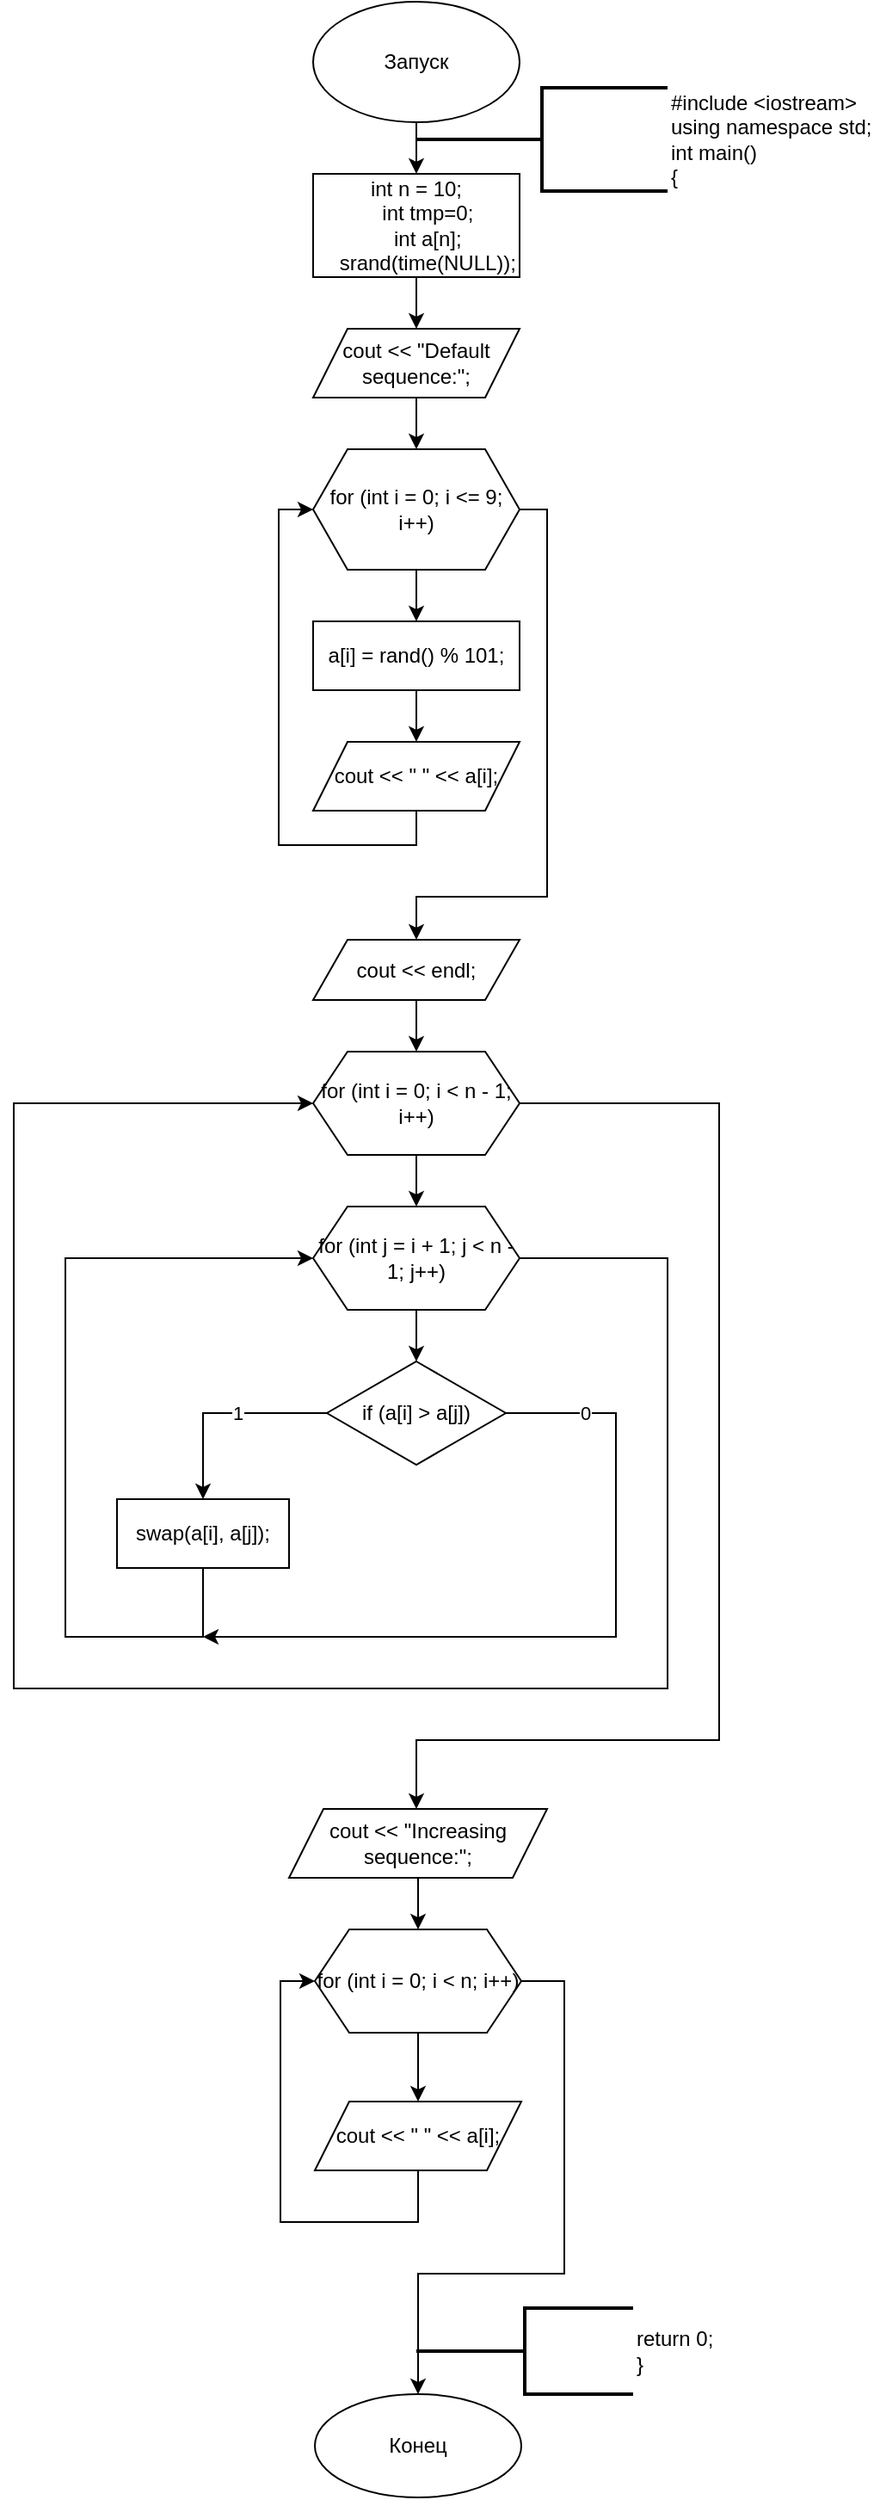 <mxfile version="16.0.0" type="device"><diagram id="C5RBs43oDa-KdzZeNtuy" name="Page-1"><mxGraphModel dx="1061" dy="615" grid="1" gridSize="10" guides="1" tooltips="1" connect="1" arrows="1" fold="1" page="1" pageScale="1" pageWidth="827" pageHeight="1169" math="0" shadow="0"><root><mxCell id="WIyWlLk6GJQsqaUBKTNV-0"/><mxCell id="WIyWlLk6GJQsqaUBKTNV-1" parent="WIyWlLk6GJQsqaUBKTNV-0"/><mxCell id="OoZ20OrOg8VZuGHtvFxR-2" value="" style="edgeStyle=orthogonalEdgeStyle;rounded=0;orthogonalLoop=1;jettySize=auto;html=1;" parent="WIyWlLk6GJQsqaUBKTNV-1" source="OoZ20OrOg8VZuGHtvFxR-0" target="f6VdV6nys1w6GxwU3ILt-74" edge="1"><mxGeometry relative="1" as="geometry"><mxPoint x="414" y="130" as="targetPoint"/></mxGeometry></mxCell><mxCell id="OoZ20OrOg8VZuGHtvFxR-0" value="Запуск" style="ellipse;whiteSpace=wrap;html=1;" parent="WIyWlLk6GJQsqaUBKTNV-1" vertex="1"><mxGeometry x="354" y="10" width="120" height="70" as="geometry"/></mxCell><mxCell id="OoZ20OrOg8VZuGHtvFxR-36" value="Конец" style="ellipse;whiteSpace=wrap;html=1;" parent="WIyWlLk6GJQsqaUBKTNV-1" vertex="1"><mxGeometry x="355" y="1400" width="120" height="60" as="geometry"/></mxCell><mxCell id="OoZ20OrOg8VZuGHtvFxR-38" value="return 0;&#10;}" style="strokeWidth=2;html=1;shape=mxgraph.flowchart.annotation_2;align=left;labelPosition=right;pointerEvents=1;" parent="WIyWlLk6GJQsqaUBKTNV-1" vertex="1"><mxGeometry x="414" y="1350" width="126" height="50" as="geometry"/></mxCell><mxCell id="OoZ20OrOg8VZuGHtvFxR-39" value="&lt;div&gt;&lt;/div&gt;&lt;div&gt;&lt;/div&gt;&lt;span&gt;#include &amp;lt;iostream&amp;gt;&lt;br&gt;&lt;/span&gt;using namespace std;&lt;br&gt;int main()&lt;br&gt;{" style="strokeWidth=2;html=1;shape=mxgraph.flowchart.annotation_2;align=left;labelPosition=right;pointerEvents=1;" parent="WIyWlLk6GJQsqaUBKTNV-1" vertex="1"><mxGeometry x="414" y="60" width="146" height="60" as="geometry"/></mxCell><mxCell id="f6VdV6nys1w6GxwU3ILt-76" value="" style="edgeStyle=orthogonalEdgeStyle;rounded=0;orthogonalLoop=1;jettySize=auto;html=1;" edge="1" parent="WIyWlLk6GJQsqaUBKTNV-1" source="f6VdV6nys1w6GxwU3ILt-74" target="f6VdV6nys1w6GxwU3ILt-75"><mxGeometry relative="1" as="geometry"/></mxCell><mxCell id="f6VdV6nys1w6GxwU3ILt-74" value="int n = 10;&#10;    int tmp=0;&#10;    int a[n];&#10;    srand(time(NULL));" style="rounded=0;whiteSpace=wrap;html=1;" vertex="1" parent="WIyWlLk6GJQsqaUBKTNV-1"><mxGeometry x="354" y="110" width="120" height="60" as="geometry"/></mxCell><mxCell id="f6VdV6nys1w6GxwU3ILt-78" value="" style="edgeStyle=orthogonalEdgeStyle;rounded=0;orthogonalLoop=1;jettySize=auto;html=1;" edge="1" parent="WIyWlLk6GJQsqaUBKTNV-1" source="f6VdV6nys1w6GxwU3ILt-75" target="f6VdV6nys1w6GxwU3ILt-77"><mxGeometry relative="1" as="geometry"/></mxCell><mxCell id="f6VdV6nys1w6GxwU3ILt-75" value="cout &lt;&lt; &quot;Default sequence:&quot;;" style="shape=parallelogram;perimeter=parallelogramPerimeter;whiteSpace=wrap;html=1;fixedSize=1;rounded=0;" vertex="1" parent="WIyWlLk6GJQsqaUBKTNV-1"><mxGeometry x="354" y="200" width="120" height="40" as="geometry"/></mxCell><mxCell id="f6VdV6nys1w6GxwU3ILt-80" value="" style="edgeStyle=orthogonalEdgeStyle;rounded=0;orthogonalLoop=1;jettySize=auto;html=1;" edge="1" parent="WIyWlLk6GJQsqaUBKTNV-1" source="f6VdV6nys1w6GxwU3ILt-77" target="f6VdV6nys1w6GxwU3ILt-79"><mxGeometry relative="1" as="geometry"/></mxCell><mxCell id="f6VdV6nys1w6GxwU3ILt-84" style="edgeStyle=orthogonalEdgeStyle;rounded=0;orthogonalLoop=1;jettySize=auto;html=1;" edge="1" parent="WIyWlLk6GJQsqaUBKTNV-1" source="f6VdV6nys1w6GxwU3ILt-77" target="f6VdV6nys1w6GxwU3ILt-85"><mxGeometry relative="1" as="geometry"><mxPoint x="414" y="560" as="targetPoint"/><Array as="points"><mxPoint x="490" y="305"/><mxPoint x="490" y="530"/><mxPoint x="414" y="530"/></Array></mxGeometry></mxCell><mxCell id="f6VdV6nys1w6GxwU3ILt-77" value="for (int i = 0; i &lt;= 9; i++)" style="shape=hexagon;perimeter=hexagonPerimeter2;whiteSpace=wrap;html=1;fixedSize=1;rounded=0;" vertex="1" parent="WIyWlLk6GJQsqaUBKTNV-1"><mxGeometry x="354" y="270" width="120" height="70" as="geometry"/></mxCell><mxCell id="f6VdV6nys1w6GxwU3ILt-82" value="" style="edgeStyle=orthogonalEdgeStyle;rounded=0;orthogonalLoop=1;jettySize=auto;html=1;" edge="1" parent="WIyWlLk6GJQsqaUBKTNV-1" source="f6VdV6nys1w6GxwU3ILt-79" target="f6VdV6nys1w6GxwU3ILt-81"><mxGeometry relative="1" as="geometry"/></mxCell><mxCell id="f6VdV6nys1w6GxwU3ILt-79" value="a[i] = rand() % 101;" style="whiteSpace=wrap;html=1;rounded=0;" vertex="1" parent="WIyWlLk6GJQsqaUBKTNV-1"><mxGeometry x="354" y="370" width="120" height="40" as="geometry"/></mxCell><mxCell id="f6VdV6nys1w6GxwU3ILt-83" style="edgeStyle=orthogonalEdgeStyle;rounded=0;orthogonalLoop=1;jettySize=auto;html=1;entryX=0;entryY=0.5;entryDx=0;entryDy=0;" edge="1" parent="WIyWlLk6GJQsqaUBKTNV-1" source="f6VdV6nys1w6GxwU3ILt-81" target="f6VdV6nys1w6GxwU3ILt-77"><mxGeometry relative="1" as="geometry"><Array as="points"><mxPoint x="414" y="500"/><mxPoint x="334" y="500"/><mxPoint x="334" y="305"/></Array></mxGeometry></mxCell><mxCell id="f6VdV6nys1w6GxwU3ILt-81" value="cout &lt;&lt; &quot; &quot; &lt;&lt; a[i];" style="shape=parallelogram;perimeter=parallelogramPerimeter;whiteSpace=wrap;html=1;fixedSize=1;rounded=0;" vertex="1" parent="WIyWlLk6GJQsqaUBKTNV-1"><mxGeometry x="354" y="440" width="120" height="40" as="geometry"/></mxCell><mxCell id="f6VdV6nys1w6GxwU3ILt-87" value="" style="edgeStyle=orthogonalEdgeStyle;rounded=0;orthogonalLoop=1;jettySize=auto;html=1;" edge="1" parent="WIyWlLk6GJQsqaUBKTNV-1" source="f6VdV6nys1w6GxwU3ILt-85" target="f6VdV6nys1w6GxwU3ILt-86"><mxGeometry relative="1" as="geometry"/></mxCell><mxCell id="f6VdV6nys1w6GxwU3ILt-85" value="cout &lt;&lt; endl;" style="shape=parallelogram;perimeter=parallelogramPerimeter;whiteSpace=wrap;html=1;fixedSize=1;" vertex="1" parent="WIyWlLk6GJQsqaUBKTNV-1"><mxGeometry x="354" y="555" width="120" height="35" as="geometry"/></mxCell><mxCell id="f6VdV6nys1w6GxwU3ILt-89" value="" style="edgeStyle=orthogonalEdgeStyle;rounded=0;orthogonalLoop=1;jettySize=auto;html=1;" edge="1" parent="WIyWlLk6GJQsqaUBKTNV-1" source="f6VdV6nys1w6GxwU3ILt-86" target="f6VdV6nys1w6GxwU3ILt-88"><mxGeometry relative="1" as="geometry"/></mxCell><mxCell id="f6VdV6nys1w6GxwU3ILt-103" style="edgeStyle=orthogonalEdgeStyle;rounded=0;orthogonalLoop=1;jettySize=auto;html=1;" edge="1" parent="WIyWlLk6GJQsqaUBKTNV-1" source="f6VdV6nys1w6GxwU3ILt-86"><mxGeometry relative="1" as="geometry"><mxPoint x="414" y="1060" as="targetPoint"/><Array as="points"><mxPoint x="590" y="650"/><mxPoint x="590" y="1020"/><mxPoint x="414" y="1020"/></Array></mxGeometry></mxCell><mxCell id="f6VdV6nys1w6GxwU3ILt-86" value="for (int i = 0; i &lt; n - 1; i++)" style="shape=hexagon;perimeter=hexagonPerimeter2;whiteSpace=wrap;html=1;fixedSize=1;" vertex="1" parent="WIyWlLk6GJQsqaUBKTNV-1"><mxGeometry x="354" y="620" width="120" height="60" as="geometry"/></mxCell><mxCell id="f6VdV6nys1w6GxwU3ILt-91" value="" style="edgeStyle=orthogonalEdgeStyle;rounded=0;orthogonalLoop=1;jettySize=auto;html=1;" edge="1" parent="WIyWlLk6GJQsqaUBKTNV-1" source="f6VdV6nys1w6GxwU3ILt-88"><mxGeometry relative="1" as="geometry"><mxPoint x="414" y="800" as="targetPoint"/></mxGeometry></mxCell><mxCell id="f6VdV6nys1w6GxwU3ILt-100" style="edgeStyle=orthogonalEdgeStyle;rounded=0;orthogonalLoop=1;jettySize=auto;html=1;entryX=0;entryY=0.5;entryDx=0;entryDy=0;" edge="1" parent="WIyWlLk6GJQsqaUBKTNV-1" source="f6VdV6nys1w6GxwU3ILt-88" target="f6VdV6nys1w6GxwU3ILt-86"><mxGeometry relative="1" as="geometry"><Array as="points"><mxPoint x="560" y="740"/><mxPoint x="560" y="990"/><mxPoint x="180" y="990"/><mxPoint x="180" y="650"/></Array></mxGeometry></mxCell><mxCell id="f6VdV6nys1w6GxwU3ILt-88" value="for (int j = i + 1; j &lt; n - 1; j++)" style="shape=hexagon;perimeter=hexagonPerimeter2;whiteSpace=wrap;html=1;fixedSize=1;" vertex="1" parent="WIyWlLk6GJQsqaUBKTNV-1"><mxGeometry x="354" y="710" width="120" height="60" as="geometry"/></mxCell><mxCell id="f6VdV6nys1w6GxwU3ILt-95" style="edgeStyle=orthogonalEdgeStyle;rounded=0;orthogonalLoop=1;jettySize=auto;html=1;" edge="1" parent="WIyWlLk6GJQsqaUBKTNV-1" source="f6VdV6nys1w6GxwU3ILt-94" target="f6VdV6nys1w6GxwU3ILt-96"><mxGeometry relative="1" as="geometry"><mxPoint x="300" y="970" as="targetPoint"/></mxGeometry></mxCell><mxCell id="f6VdV6nys1w6GxwU3ILt-101" value="1" style="edgeLabel;html=1;align=center;verticalAlign=middle;resizable=0;points=[];" vertex="1" connectable="0" parent="f6VdV6nys1w6GxwU3ILt-95"><mxGeometry x="-0.196" y="-2" relative="1" as="geometry"><mxPoint x="-3" y="2" as="offset"/></mxGeometry></mxCell><mxCell id="f6VdV6nys1w6GxwU3ILt-98" style="edgeStyle=orthogonalEdgeStyle;rounded=0;orthogonalLoop=1;jettySize=auto;html=1;" edge="1" parent="WIyWlLk6GJQsqaUBKTNV-1" source="f6VdV6nys1w6GxwU3ILt-94"><mxGeometry relative="1" as="geometry"><mxPoint x="290" y="960" as="targetPoint"/><Array as="points"><mxPoint x="530" y="830"/><mxPoint x="530" y="960"/><mxPoint x="300" y="960"/></Array></mxGeometry></mxCell><mxCell id="f6VdV6nys1w6GxwU3ILt-102" value="0" style="edgeLabel;html=1;align=center;verticalAlign=middle;resizable=0;points=[];" vertex="1" connectable="0" parent="f6VdV6nys1w6GxwU3ILt-98"><mxGeometry x="-0.767" y="2" relative="1" as="geometry"><mxPoint x="-5" y="2" as="offset"/></mxGeometry></mxCell><mxCell id="f6VdV6nys1w6GxwU3ILt-94" value="if (a[i] &gt; a[j])" style="rhombus;whiteSpace=wrap;html=1;" vertex="1" parent="WIyWlLk6GJQsqaUBKTNV-1"><mxGeometry x="362" y="800" width="104" height="60" as="geometry"/></mxCell><mxCell id="f6VdV6nys1w6GxwU3ILt-112" style="edgeStyle=orthogonalEdgeStyle;rounded=0;orthogonalLoop=1;jettySize=auto;html=1;entryX=0;entryY=0.5;entryDx=0;entryDy=0;" edge="1" parent="WIyWlLk6GJQsqaUBKTNV-1" source="f6VdV6nys1w6GxwU3ILt-96" target="f6VdV6nys1w6GxwU3ILt-88"><mxGeometry relative="1" as="geometry"><Array as="points"><mxPoint x="290" y="960"/><mxPoint x="210" y="960"/><mxPoint x="210" y="740"/></Array></mxGeometry></mxCell><mxCell id="f6VdV6nys1w6GxwU3ILt-96" value="swap(a[i], a[j]);" style="rounded=0;whiteSpace=wrap;html=1;" vertex="1" parent="WIyWlLk6GJQsqaUBKTNV-1"><mxGeometry x="240" y="880" width="100" height="40" as="geometry"/></mxCell><mxCell id="f6VdV6nys1w6GxwU3ILt-106" value="" style="edgeStyle=orthogonalEdgeStyle;rounded=0;orthogonalLoop=1;jettySize=auto;html=1;" edge="1" parent="WIyWlLk6GJQsqaUBKTNV-1" source="f6VdV6nys1w6GxwU3ILt-104" target="f6VdV6nys1w6GxwU3ILt-105"><mxGeometry relative="1" as="geometry"/></mxCell><mxCell id="f6VdV6nys1w6GxwU3ILt-104" value="cout &lt;&lt; &quot;Increasing sequence:&quot;;" style="shape=parallelogram;perimeter=parallelogramPerimeter;whiteSpace=wrap;html=1;fixedSize=1;" vertex="1" parent="WIyWlLk6GJQsqaUBKTNV-1"><mxGeometry x="340" y="1060" width="150" height="40" as="geometry"/></mxCell><mxCell id="f6VdV6nys1w6GxwU3ILt-109" style="edgeStyle=orthogonalEdgeStyle;rounded=0;orthogonalLoop=1;jettySize=auto;html=1;entryX=0.5;entryY=0;entryDx=0;entryDy=0;" edge="1" parent="WIyWlLk6GJQsqaUBKTNV-1" source="f6VdV6nys1w6GxwU3ILt-105" target="f6VdV6nys1w6GxwU3ILt-108"><mxGeometry relative="1" as="geometry"/></mxCell><mxCell id="f6VdV6nys1w6GxwU3ILt-111" style="edgeStyle=orthogonalEdgeStyle;rounded=0;orthogonalLoop=1;jettySize=auto;html=1;" edge="1" parent="WIyWlLk6GJQsqaUBKTNV-1" source="f6VdV6nys1w6GxwU3ILt-105"><mxGeometry relative="1" as="geometry"><mxPoint x="415" y="1400" as="targetPoint"/><Array as="points"><mxPoint x="500" y="1160"/><mxPoint x="500" y="1330"/><mxPoint x="415" y="1330"/></Array></mxGeometry></mxCell><mxCell id="f6VdV6nys1w6GxwU3ILt-105" value="for (int i = 0; i &lt; n; i++)" style="shape=hexagon;perimeter=hexagonPerimeter2;whiteSpace=wrap;html=1;fixedSize=1;" vertex="1" parent="WIyWlLk6GJQsqaUBKTNV-1"><mxGeometry x="355" y="1130" width="120" height="60" as="geometry"/></mxCell><mxCell id="f6VdV6nys1w6GxwU3ILt-110" style="edgeStyle=orthogonalEdgeStyle;rounded=0;orthogonalLoop=1;jettySize=auto;html=1;entryX=0;entryY=0.5;entryDx=0;entryDy=0;" edge="1" parent="WIyWlLk6GJQsqaUBKTNV-1" source="f6VdV6nys1w6GxwU3ILt-108" target="f6VdV6nys1w6GxwU3ILt-105"><mxGeometry relative="1" as="geometry"><Array as="points"><mxPoint x="415" y="1300"/><mxPoint x="335" y="1300"/><mxPoint x="335" y="1160"/></Array></mxGeometry></mxCell><mxCell id="f6VdV6nys1w6GxwU3ILt-108" value="cout &lt;&lt; &quot; &quot; &lt;&lt; a[i];" style="shape=parallelogram;perimeter=parallelogramPerimeter;whiteSpace=wrap;html=1;fixedSize=1;" vertex="1" parent="WIyWlLk6GJQsqaUBKTNV-1"><mxGeometry x="355" y="1230" width="120" height="40" as="geometry"/></mxCell></root></mxGraphModel></diagram></mxfile>